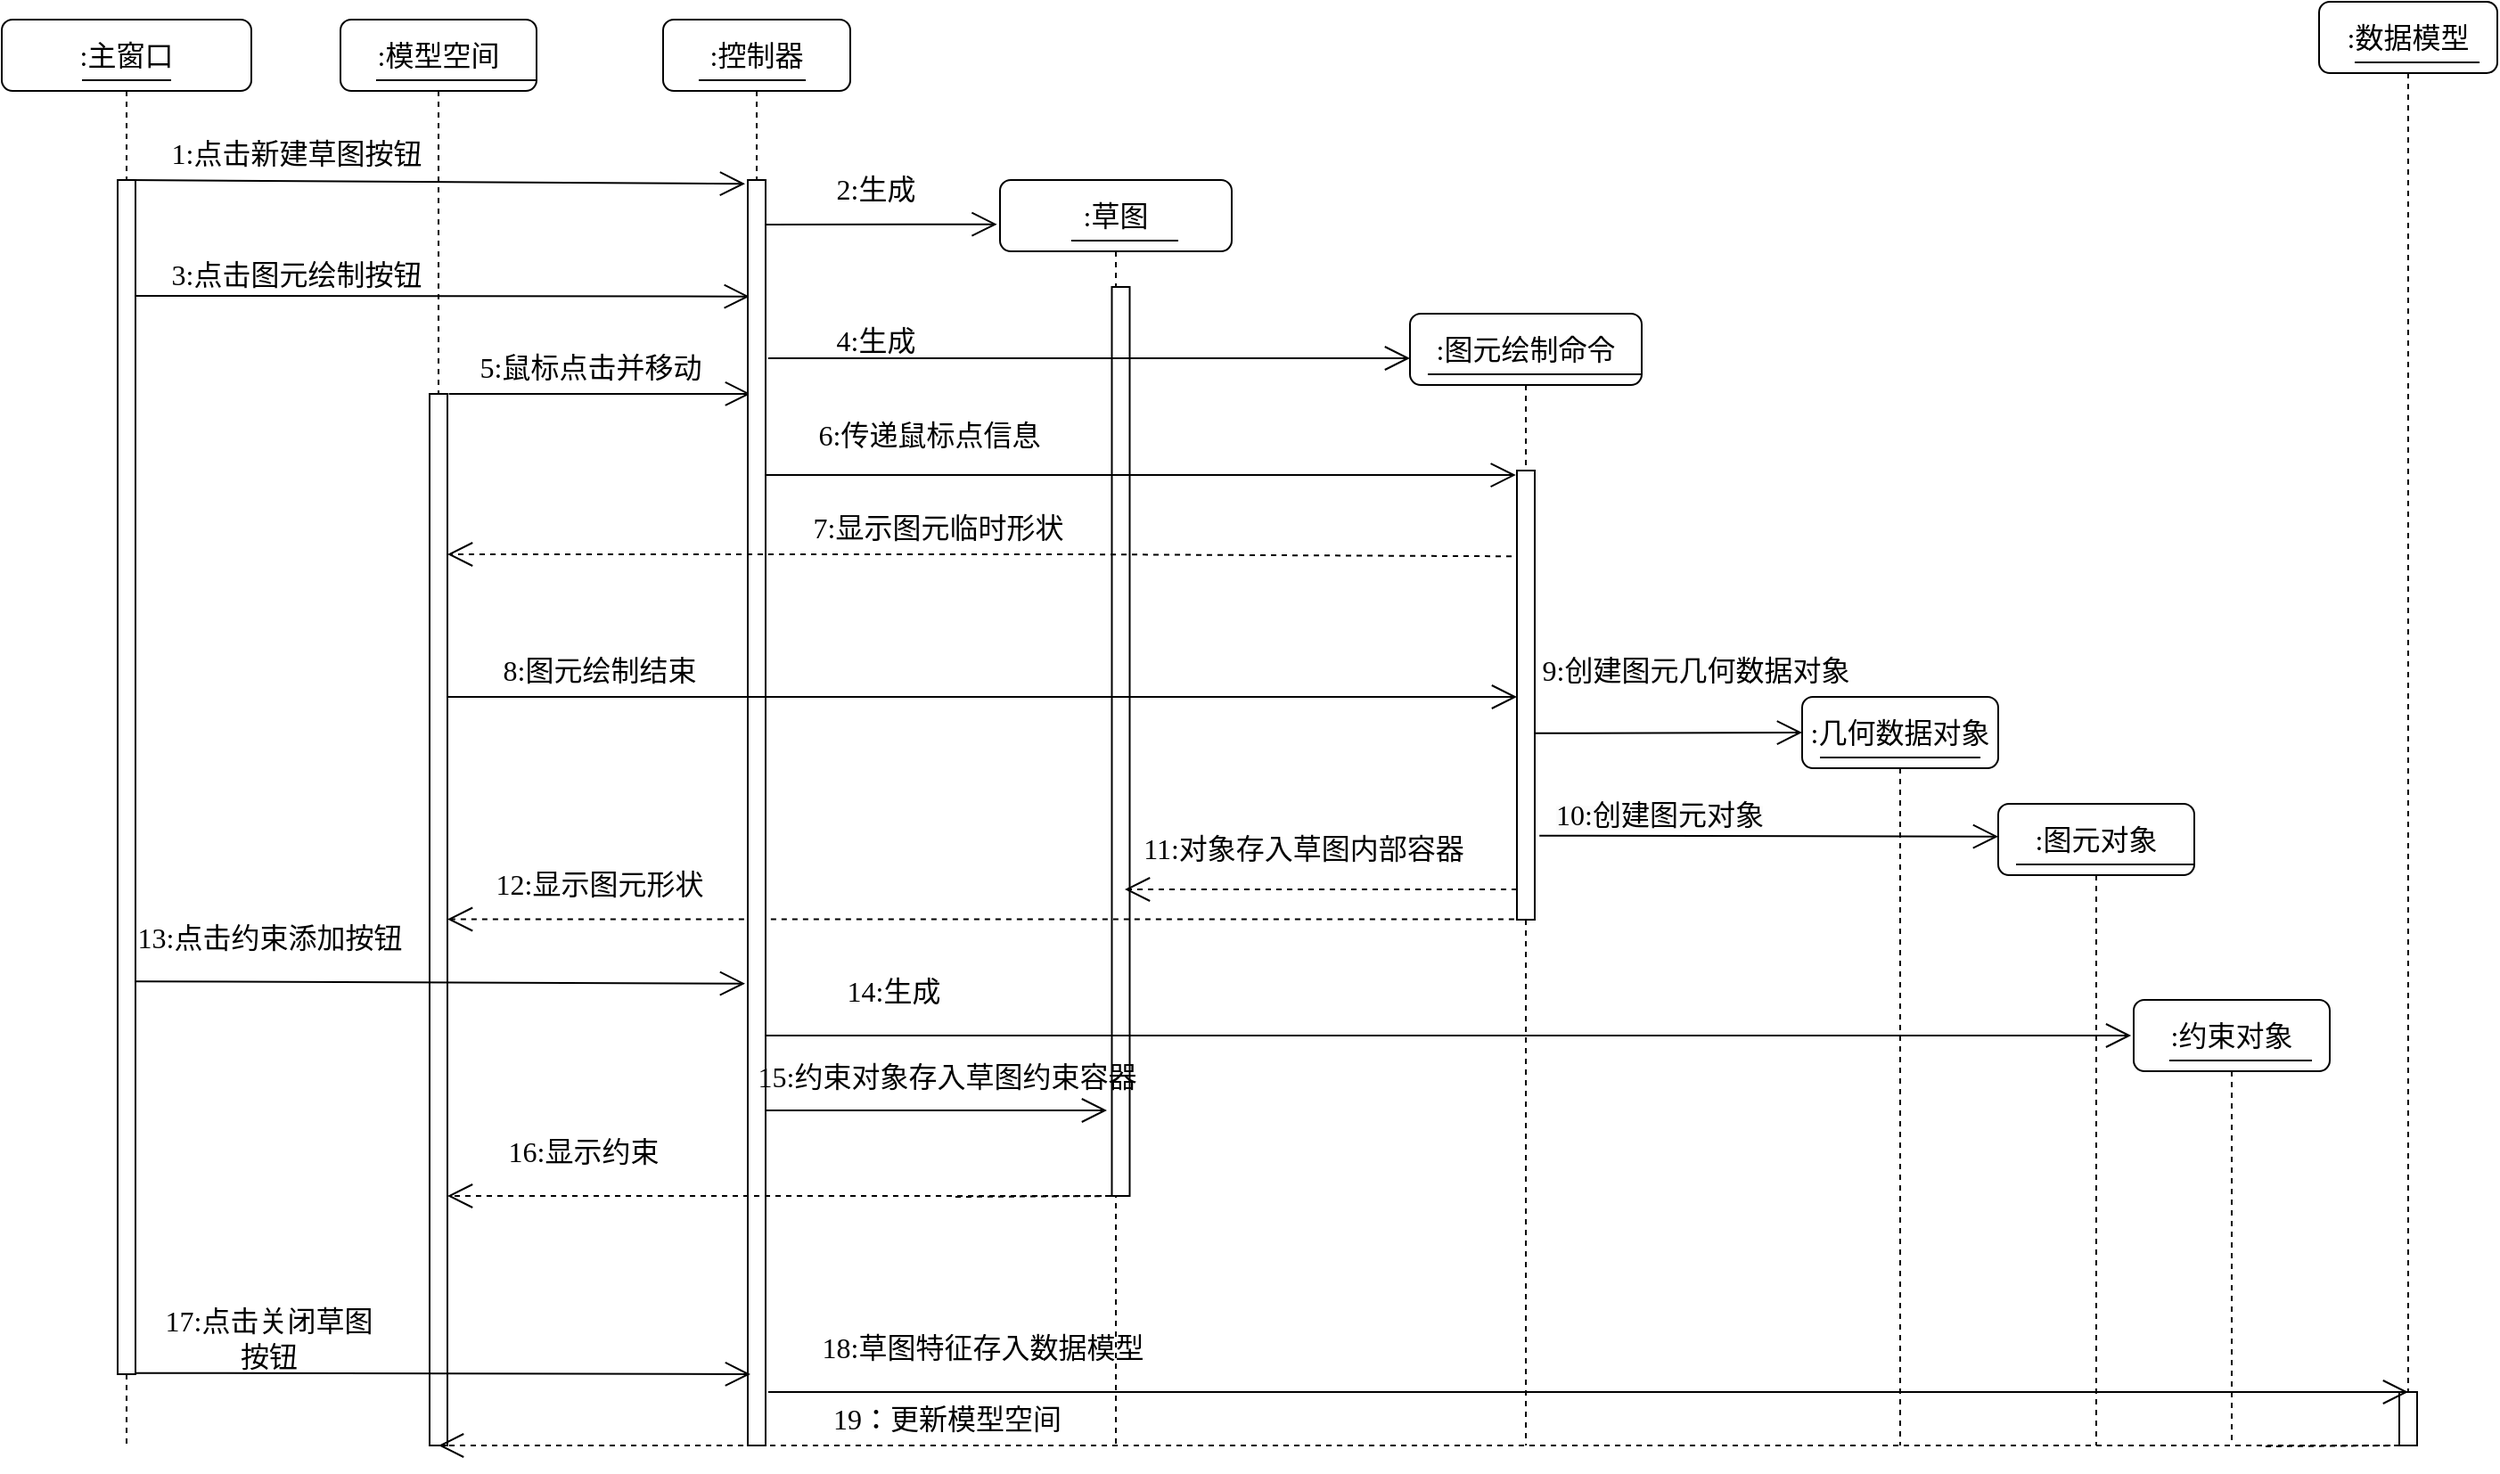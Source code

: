 <mxfile version="22.1.7" type="github">
  <diagram name="第 1 页" id="pxupF_m19sK6GDL_rKMm">
    <mxGraphModel dx="2787" dy="882" grid="1" gridSize="10" guides="1" tooltips="1" connect="1" arrows="1" fold="1" page="1" pageScale="1" pageWidth="827" pageHeight="1169" math="0" shadow="0">
      <root>
        <mxCell id="0" />
        <mxCell id="1" parent="0" />
        <mxCell id="zHRK3XGYiJXSnVPbU2CI-1" value="&lt;font style=&quot;font-size: 16px;&quot; data-font-src=&quot;https://fonts.googleapis.com/css?family=Noto+Sans+Simplified+Chinese&quot; face=&quot;Noto Sans Simplified Chinese&quot;&gt;:模型空间&lt;/font&gt;" style="shape=umlLifeline;perimeter=lifelinePerimeter;whiteSpace=wrap;html=1;container=1;collapsible=0;recursiveResize=0;outlineConnect=0;rounded=1;shadow=0;comic=0;labelBackgroundColor=none;strokeWidth=1;fontFamily=Verdana;fontSize=12;align=center;" parent="1" vertex="1">
          <mxGeometry x="180" y="80" width="110" height="800" as="geometry" />
        </mxCell>
        <mxCell id="zHRK3XGYiJXSnVPbU2CI-2" value="" style="html=1;points=[];perimeter=orthogonalPerimeter;rounded=0;shadow=0;comic=0;labelBackgroundColor=none;strokeWidth=1;fontFamily=Verdana;fontSize=12;align=center;" parent="zHRK3XGYiJXSnVPbU2CI-1" vertex="1">
          <mxGeometry x="50" y="210" width="10" height="590" as="geometry" />
        </mxCell>
        <mxCell id="zHRK3XGYiJXSnVPbU2CI-3" value="" style="line;strokeWidth=1;fillColor=none;align=left;verticalAlign=middle;spacingTop=-1;spacingLeft=3;spacingRight=3;rotatable=0;labelPosition=right;points=[];portConstraint=eastwest;strokeColor=inherit;" parent="zHRK3XGYiJXSnVPbU2CI-1" vertex="1">
          <mxGeometry x="20" y="30" width="90" height="8" as="geometry" />
        </mxCell>
        <mxCell id="zHRK3XGYiJXSnVPbU2CI-4" value="&lt;font style=&quot;font-size: 16px;&quot; data-font-src=&quot;https://fonts.googleapis.com/css?family=Noto+Sans+Simplified+Chinese&quot; face=&quot;Noto Sans Simplified Chinese&quot;&gt;:草图&lt;/font&gt;" style="shape=umlLifeline;perimeter=lifelinePerimeter;whiteSpace=wrap;html=1;container=1;collapsible=0;recursiveResize=0;outlineConnect=0;rounded=1;shadow=0;comic=0;labelBackgroundColor=none;strokeWidth=1;fontFamily=Verdana;fontSize=12;align=center;" parent="1" vertex="1">
          <mxGeometry x="550" y="170" width="130" height="710" as="geometry" />
        </mxCell>
        <mxCell id="zHRK3XGYiJXSnVPbU2CI-5" value="" style="html=1;points=[];perimeter=orthogonalPerimeter;rounded=0;shadow=0;comic=0;labelBackgroundColor=none;strokeWidth=1;fontFamily=Verdana;fontSize=12;align=center;" parent="zHRK3XGYiJXSnVPbU2CI-4" vertex="1">
          <mxGeometry x="62.75" y="60" width="10" height="510" as="geometry" />
        </mxCell>
        <mxCell id="zHRK3XGYiJXSnVPbU2CI-8" value="" style="line;strokeWidth=1;fillColor=none;align=left;verticalAlign=middle;spacingTop=-1;spacingLeft=3;spacingRight=3;rotatable=0;labelPosition=right;points=[];portConstraint=eastwest;strokeColor=inherit;" parent="zHRK3XGYiJXSnVPbU2CI-4" vertex="1">
          <mxGeometry x="40" y="30" width="60" height="8" as="geometry" />
        </mxCell>
        <mxCell id="zHRK3XGYiJXSnVPbU2CI-9" value="&lt;font style=&quot;font-size: 16px;&quot; data-font-src=&quot;https://fonts.googleapis.com/css?family=Noto+Sans+Simplified+Chinese&quot; face=&quot;Noto Sans Simplified Chinese&quot;&gt;:图元绘制命令&lt;/font&gt;" style="shape=umlLifeline;perimeter=lifelinePerimeter;whiteSpace=wrap;html=1;container=1;collapsible=0;recursiveResize=0;outlineConnect=0;rounded=1;shadow=0;comic=0;labelBackgroundColor=none;strokeWidth=1;fontFamily=Verdana;fontSize=12;align=center;" parent="1" vertex="1">
          <mxGeometry x="780" y="245" width="130" height="635" as="geometry" />
        </mxCell>
        <mxCell id="zHRK3XGYiJXSnVPbU2CI-14" value="" style="line;strokeWidth=1;fillColor=none;align=left;verticalAlign=middle;spacingTop=-1;spacingLeft=3;spacingRight=3;rotatable=0;labelPosition=right;points=[];portConstraint=eastwest;strokeColor=inherit;" parent="zHRK3XGYiJXSnVPbU2CI-9" vertex="1">
          <mxGeometry x="10" y="30" width="120" height="8" as="geometry" />
        </mxCell>
        <mxCell id="zHRK3XGYiJXSnVPbU2CI-59" value="" style="html=1;points=[];perimeter=orthogonalPerimeter;rounded=0;shadow=0;comic=0;labelBackgroundColor=none;strokeWidth=1;fontFamily=Verdana;fontSize=12;align=center;" parent="zHRK3XGYiJXSnVPbU2CI-9" vertex="1">
          <mxGeometry x="60" y="88" width="10" height="252" as="geometry" />
        </mxCell>
        <mxCell id="zHRK3XGYiJXSnVPbU2CI-105" value="" style="endArrow=open;endFill=1;endSize=12;html=1;rounded=0;dashed=1;" parent="zHRK3XGYiJXSnVPbU2CI-9" edge="1">
          <mxGeometry width="160" relative="1" as="geometry">
            <mxPoint x="60" y="323" as="sourcePoint" />
            <mxPoint x="-160" y="323" as="targetPoint" />
            <Array as="points" />
          </mxGeometry>
        </mxCell>
        <mxCell id="zHRK3XGYiJXSnVPbU2CI-16" value="&lt;font style=&quot;font-size: 16px;&quot; data-font-src=&quot;https://fonts.googleapis.com/css?family=Noto+Sans+Simplified+Chinese&quot; face=&quot;Noto Sans Simplified Chinese&quot;&gt;:数据模型&lt;/font&gt;" style="shape=umlLifeline;perimeter=lifelinePerimeter;whiteSpace=wrap;html=1;container=1;collapsible=0;recursiveResize=0;outlineConnect=0;rounded=1;shadow=0;comic=0;labelBackgroundColor=none;strokeWidth=1;fontFamily=Verdana;fontSize=12;align=center;" parent="1" vertex="1">
          <mxGeometry x="1290" y="70" width="100" height="810" as="geometry" />
        </mxCell>
        <mxCell id="zHRK3XGYiJXSnVPbU2CI-19" value="" style="line;strokeWidth=1;fillColor=none;align=left;verticalAlign=middle;spacingTop=-1;spacingLeft=3;spacingRight=3;rotatable=0;labelPosition=right;points=[];portConstraint=eastwest;strokeColor=inherit;" parent="zHRK3XGYiJXSnVPbU2CI-16" vertex="1">
          <mxGeometry x="20" y="30" width="70" height="8" as="geometry" />
        </mxCell>
        <mxCell id="hXCvl8qJfIaQPl5y1oBe-2" value="" style="html=1;points=[];perimeter=orthogonalPerimeter;rounded=0;shadow=0;comic=0;labelBackgroundColor=none;strokeWidth=1;fontFamily=Verdana;fontSize=12;align=center;" vertex="1" parent="zHRK3XGYiJXSnVPbU2CI-16">
          <mxGeometry x="45" y="780" width="10" height="30" as="geometry" />
        </mxCell>
        <mxCell id="zHRK3XGYiJXSnVPbU2CI-20" value="&lt;font style=&quot;font-size: 16px;&quot; data-font-src=&quot;https://fonts.googleapis.com/css?family=Noto+Sans+Simplified+Chinese&quot; face=&quot;Noto Sans Simplified Chinese&quot;&gt;:主窗口&lt;/font&gt;" style="shape=umlLifeline;perimeter=lifelinePerimeter;whiteSpace=wrap;html=1;container=1;collapsible=0;recursiveResize=0;outlineConnect=0;rounded=1;shadow=0;comic=0;labelBackgroundColor=none;strokeWidth=1;fontFamily=Verdana;fontSize=12;align=center;" parent="1" vertex="1">
          <mxGeometry x="-10" y="80" width="140" height="800" as="geometry" />
        </mxCell>
        <mxCell id="zHRK3XGYiJXSnVPbU2CI-21" value="" style="html=1;points=[];perimeter=orthogonalPerimeter;rounded=0;shadow=0;comic=0;labelBackgroundColor=none;strokeWidth=1;fontFamily=Verdana;fontSize=12;align=center;" parent="zHRK3XGYiJXSnVPbU2CI-20" vertex="1">
          <mxGeometry x="65" y="90" width="10" height="670" as="geometry" />
        </mxCell>
        <mxCell id="zHRK3XGYiJXSnVPbU2CI-22" value="" style="line;strokeWidth=1;fillColor=none;align=left;verticalAlign=middle;spacingTop=-1;spacingLeft=3;spacingRight=3;rotatable=0;labelPosition=right;points=[];portConstraint=eastwest;strokeColor=inherit;" parent="zHRK3XGYiJXSnVPbU2CI-20" vertex="1">
          <mxGeometry x="45" y="30" width="50" height="8" as="geometry" />
        </mxCell>
        <mxCell id="zHRK3XGYiJXSnVPbU2CI-35" value="" style="endArrow=open;endFill=1;endSize=12;html=1;rounded=0;entryX=-0.15;entryY=0.003;entryDx=0;entryDy=0;entryPerimeter=0;exitX=0.5;exitY=0;exitDx=0;exitDy=0;exitPerimeter=0;" parent="1" source="zHRK3XGYiJXSnVPbU2CI-21" target="zHRK3XGYiJXSnVPbU2CI-87" edge="1">
          <mxGeometry width="160" relative="1" as="geometry">
            <mxPoint x="70" y="160" as="sourcePoint" />
            <mxPoint x="190" y="280" as="targetPoint" />
          </mxGeometry>
        </mxCell>
        <mxCell id="zHRK3XGYiJXSnVPbU2CI-39" value="&lt;font style=&quot;font-size: 16px;&quot; face=&quot;Noto Sans Simplified Chinese&quot;&gt;3:点击图元绘制按钮&lt;/font&gt;" style="text;html=1;align=center;verticalAlign=middle;resizable=0;points=[];autosize=1;strokeColor=none;fillColor=none;" parent="1" vertex="1">
          <mxGeometry x="75" y="208" width="160" height="30" as="geometry" />
        </mxCell>
        <mxCell id="zHRK3XGYiJXSnVPbU2CI-58" value="" style="endArrow=open;endFill=1;endSize=12;html=1;rounded=0;entryX=0.09;entryY=0.092;entryDx=0;entryDy=0;entryPerimeter=0;exitX=0.96;exitY=0.097;exitDx=0;exitDy=0;exitPerimeter=0;" parent="1" source="zHRK3XGYiJXSnVPbU2CI-21" target="zHRK3XGYiJXSnVPbU2CI-87" edge="1">
          <mxGeometry width="160" relative="1" as="geometry">
            <mxPoint x="70" y="235" as="sourcePoint" />
            <mxPoint x="400" y="190" as="targetPoint" />
          </mxGeometry>
        </mxCell>
        <mxCell id="zHRK3XGYiJXSnVPbU2CI-60" value="" style="endArrow=open;endFill=1;endSize=12;html=1;rounded=0;exitX=1.08;exitY=0;exitDx=0;exitDy=0;exitPerimeter=0;entryX=0.15;entryY=0.169;entryDx=0;entryDy=0;entryPerimeter=0;" parent="1" source="zHRK3XGYiJXSnVPbU2CI-2" target="zHRK3XGYiJXSnVPbU2CI-87" edge="1">
          <mxGeometry width="160" relative="1" as="geometry">
            <mxPoint x="320" y="310" as="sourcePoint" />
            <mxPoint x="359" y="363" as="targetPoint" />
          </mxGeometry>
        </mxCell>
        <mxCell id="zHRK3XGYiJXSnVPbU2CI-42" value="&lt;font style=&quot;font-size: 16px;&quot; data-font-src=&quot;https://fonts.googleapis.com/css?family=Noto+Sans+Simplified+Chinese&quot; face=&quot;Noto Sans Simplified Chinese&quot;&gt;9:创建图元几何数据对象&lt;/font&gt;" style="text;html=1;align=center;verticalAlign=middle;resizable=0;points=[];autosize=1;strokeColor=none;fillColor=none;" parent="1" vertex="1">
          <mxGeometry x="840" y="430" width="200" height="30" as="geometry" />
        </mxCell>
        <mxCell id="zHRK3XGYiJXSnVPbU2CI-41" value="&lt;font style=&quot;font-size: 16px;&quot; face=&quot;Noto Sans Simplified Chinese&quot;&gt;8:图元绘制结束&lt;/font&gt;" style="text;html=1;align=center;verticalAlign=middle;resizable=0;points=[];autosize=1;strokeColor=none;fillColor=none;" parent="1" vertex="1">
          <mxGeometry x="260" y="430" width="130" height="30" as="geometry" />
        </mxCell>
        <mxCell id="zHRK3XGYiJXSnVPbU2CI-65" value="&lt;font style=&quot;font-size: 16px;&quot; data-font-src=&quot;https://fonts.googleapis.com/css?family=Noto+Sans+Simplified+Chinese&quot; face=&quot;Noto Sans Simplified Chinese&quot;&gt;:图元对象&lt;/font&gt;" style="shape=umlLifeline;perimeter=lifelinePerimeter;whiteSpace=wrap;html=1;container=1;collapsible=0;recursiveResize=0;outlineConnect=0;rounded=1;shadow=0;comic=0;labelBackgroundColor=none;strokeWidth=1;fontFamily=Verdana;fontSize=12;align=center;" parent="1" vertex="1">
          <mxGeometry x="1110" y="520" width="110" height="360" as="geometry" />
        </mxCell>
        <mxCell id="zHRK3XGYiJXSnVPbU2CI-67" value="" style="line;strokeWidth=1;fillColor=none;align=left;verticalAlign=middle;spacingTop=-1;spacingLeft=3;spacingRight=3;rotatable=0;labelPosition=right;points=[];portConstraint=eastwest;strokeColor=inherit;" parent="zHRK3XGYiJXSnVPbU2CI-65" vertex="1">
          <mxGeometry x="10" y="30" width="100" height="8" as="geometry" />
        </mxCell>
        <mxCell id="zHRK3XGYiJXSnVPbU2CI-74" value="&lt;font style=&quot;font-size: 16px;&quot; data-font-src=&quot;https://fonts.googleapis.com/css?family=Noto+Sans+Simplified+Chinese&quot; face=&quot;Noto Sans Simplified Chinese&quot;&gt;:几何数据对象&lt;/font&gt;" style="shape=umlLifeline;perimeter=lifelinePerimeter;whiteSpace=wrap;html=1;container=1;collapsible=0;recursiveResize=0;outlineConnect=0;rounded=1;shadow=0;comic=0;labelBackgroundColor=none;strokeWidth=1;fontFamily=Verdana;fontSize=12;align=center;" parent="1" vertex="1">
          <mxGeometry x="1000" y="460" width="110" height="420" as="geometry" />
        </mxCell>
        <mxCell id="zHRK3XGYiJXSnVPbU2CI-75" value="" style="line;strokeWidth=1;fillColor=none;align=left;verticalAlign=middle;spacingTop=-1;spacingLeft=3;spacingRight=3;rotatable=0;labelPosition=right;points=[];portConstraint=eastwest;strokeColor=inherit;" parent="zHRK3XGYiJXSnVPbU2CI-74" vertex="1">
          <mxGeometry x="10" y="30" width="90" height="8" as="geometry" />
        </mxCell>
        <mxCell id="zHRK3XGYiJXSnVPbU2CI-77" value="" style="endArrow=open;endFill=1;endSize=12;html=1;rounded=0;exitX=-0.156;exitY=0.999;exitDx=0;exitDy=0;exitPerimeter=0;dashed=1;" parent="1" source="zHRK3XGYiJXSnVPbU2CI-59" target="zHRK3XGYiJXSnVPbU2CI-2" edge="1">
          <mxGeometry width="160" relative="1" as="geometry">
            <mxPoint x="728.0" y="558.792" as="sourcePoint" />
            <mxPoint x="320.0" y="562.6" as="targetPoint" />
            <Array as="points" />
          </mxGeometry>
        </mxCell>
        <mxCell id="zHRK3XGYiJXSnVPbU2CI-78" value="&lt;font style=&quot;font-size: 16px;&quot; data-font-src=&quot;https://fonts.googleapis.com/css?family=Noto+Sans+Simplified+Chinese&quot; face=&quot;Noto Sans Simplified Chinese&quot;&gt;12:显示图元形状&lt;/font&gt;" style="text;html=1;align=center;verticalAlign=middle;resizable=0;points=[];autosize=1;strokeColor=none;fillColor=none;" parent="1" vertex="1">
          <mxGeometry x="255" y="550" width="140" height="30" as="geometry" />
        </mxCell>
        <mxCell id="zHRK3XGYiJXSnVPbU2CI-86" value="&lt;font style=&quot;font-size: 16px;&quot; data-font-src=&quot;https://fonts.googleapis.com/css?family=Noto+Sans+Simplified+Chinese&quot; face=&quot;Noto Sans Simplified Chinese&quot;&gt;:控制器&lt;/font&gt;" style="shape=umlLifeline;perimeter=lifelinePerimeter;whiteSpace=wrap;html=1;container=1;collapsible=0;recursiveResize=0;outlineConnect=0;rounded=1;shadow=0;comic=0;labelBackgroundColor=none;strokeWidth=1;fontFamily=Verdana;fontSize=12;align=center;" parent="1" vertex="1">
          <mxGeometry x="361" y="80" width="105" height="800" as="geometry" />
        </mxCell>
        <mxCell id="zHRK3XGYiJXSnVPbU2CI-87" value="" style="html=1;points=[];perimeter=orthogonalPerimeter;rounded=0;shadow=0;comic=0;labelBackgroundColor=none;strokeWidth=1;fontFamily=Verdana;fontSize=12;align=center;" parent="zHRK3XGYiJXSnVPbU2CI-86" vertex="1">
          <mxGeometry x="47.5" y="90" width="10" height="710" as="geometry" />
        </mxCell>
        <mxCell id="zHRK3XGYiJXSnVPbU2CI-91" value="" style="line;strokeWidth=1;fillColor=none;align=left;verticalAlign=middle;spacingTop=-1;spacingLeft=3;spacingRight=3;rotatable=0;labelPosition=right;points=[];portConstraint=eastwest;strokeColor=inherit;" parent="zHRK3XGYiJXSnVPbU2CI-86" vertex="1">
          <mxGeometry x="20" y="30" width="60" height="8" as="geometry" />
        </mxCell>
        <mxCell id="zHRK3XGYiJXSnVPbU2CI-92" value="" style="endArrow=open;endFill=1;endSize=12;html=1;rounded=0;entryX=-0.013;entryY=0.035;entryDx=0;entryDy=0;entryPerimeter=0;" parent="zHRK3XGYiJXSnVPbU2CI-86" target="zHRK3XGYiJXSnVPbU2CI-4" edge="1">
          <mxGeometry width="160" relative="1" as="geometry">
            <mxPoint x="58" y="115" as="sourcePoint" />
            <mxPoint x="108" y="110" as="targetPoint" />
          </mxGeometry>
        </mxCell>
        <mxCell id="zHRK3XGYiJXSnVPbU2CI-109" value="" style="endArrow=open;endFill=1;endSize=12;html=1;rounded=0;entryX=-0.013;entryY=0.08;entryDx=0;entryDy=0;entryPerimeter=0;" parent="zHRK3XGYiJXSnVPbU2CI-86" target="zHRK3XGYiJXSnVPbU2CI-107" edge="1">
          <mxGeometry width="160" relative="1" as="geometry">
            <mxPoint x="57.5" y="570" as="sourcePoint" />
            <mxPoint x="1109" y="560" as="targetPoint" />
          </mxGeometry>
        </mxCell>
        <mxCell id="zHRK3XGYiJXSnVPbU2CI-112" value="" style="endArrow=open;endFill=1;endSize=12;html=1;rounded=0;" parent="zHRK3XGYiJXSnVPbU2CI-86" edge="1">
          <mxGeometry width="160" relative="1" as="geometry">
            <mxPoint x="57.5" y="612" as="sourcePoint" />
            <mxPoint x="249" y="612" as="targetPoint" />
          </mxGeometry>
        </mxCell>
        <mxCell id="zHRK3XGYiJXSnVPbU2CI-98" value="&lt;font data-font-src=&quot;https://fonts.googleapis.com/css?family=Noto+Sans+Simplified+Chinese&quot; face=&quot;Noto Sans Simplified Chinese&quot; style=&quot;font-size: 16px;&quot;&gt;4:生成&lt;/font&gt;" style="text;html=1;align=center;verticalAlign=middle;resizable=0;points=[];autosize=1;strokeColor=none;fillColor=none;" parent="1" vertex="1">
          <mxGeometry x="445" y="245" width="70" height="30" as="geometry" />
        </mxCell>
        <mxCell id="zHRK3XGYiJXSnVPbU2CI-61" value="" style="endArrow=open;endFill=1;endSize=12;html=1;rounded=0;exitX=-0.3;exitY=0.191;exitDx=0;exitDy=0;exitPerimeter=0;dashed=1;" parent="1" source="zHRK3XGYiJXSnVPbU2CI-59" edge="1">
          <mxGeometry width="160" relative="1" as="geometry">
            <mxPoint x="745" y="380" as="sourcePoint" />
            <mxPoint x="240" y="380" as="targetPoint" />
            <Array as="points">
              <mxPoint x="590" y="380" />
            </Array>
          </mxGeometry>
        </mxCell>
        <mxCell id="zHRK3XGYiJXSnVPbU2CI-63" value="&lt;font style=&quot;font-size: 16px;&quot; data-font-src=&quot;https://fonts.googleapis.com/css?family=Noto+Sans+Simplified+Chinese&quot; face=&quot;Noto Sans Simplified Chinese&quot;&gt;7:显示图元临时形状&lt;/font&gt;" style="text;html=1;align=center;verticalAlign=middle;resizable=0;points=[];autosize=1;strokeColor=none;fillColor=none;" parent="1" vertex="1">
          <mxGeometry x="435" y="350" width="160" height="30" as="geometry" />
        </mxCell>
        <mxCell id="zHRK3XGYiJXSnVPbU2CI-107" value="&lt;font style=&quot;font-size: 16px;&quot; face=&quot;Noto Sans Simplified Chinese&quot;&gt;:约束对象&lt;/font&gt;" style="shape=umlLifeline;perimeter=lifelinePerimeter;whiteSpace=wrap;html=1;container=1;collapsible=0;recursiveResize=0;outlineConnect=0;rounded=1;shadow=0;comic=0;labelBackgroundColor=none;strokeWidth=1;fontFamily=Verdana;fontSize=12;align=center;" parent="1" vertex="1">
          <mxGeometry x="1186" y="630" width="110" height="250" as="geometry" />
        </mxCell>
        <mxCell id="zHRK3XGYiJXSnVPbU2CI-108" value="" style="line;strokeWidth=1;fillColor=none;align=left;verticalAlign=middle;spacingTop=-1;spacingLeft=3;spacingRight=3;rotatable=0;labelPosition=right;points=[];portConstraint=eastwest;strokeColor=inherit;" parent="zHRK3XGYiJXSnVPbU2CI-107" vertex="1">
          <mxGeometry x="20" y="30" width="80" height="8" as="geometry" />
        </mxCell>
        <mxCell id="zHRK3XGYiJXSnVPbU2CI-110" value="&lt;font style=&quot;font-size: 16px;&quot; data-font-src=&quot;https://fonts.googleapis.com/css?family=Noto+Sans+Simplified+Chinese&quot; face=&quot;Noto Sans Simplified Chinese&quot;&gt;14:生成&lt;/font&gt;" style="text;html=1;align=center;verticalAlign=middle;resizable=0;points=[];autosize=1;strokeColor=none;fillColor=none;" parent="1" vertex="1">
          <mxGeometry x="450" y="610" width="80" height="30" as="geometry" />
        </mxCell>
        <mxCell id="zHRK3XGYiJXSnVPbU2CI-117" value="" style="endArrow=open;endFill=1;endSize=12;html=1;rounded=0;dashed=1;" parent="1" edge="1">
          <mxGeometry width="160" relative="1" as="geometry">
            <mxPoint x="525" y="740.5" as="sourcePoint" />
            <mxPoint x="240" y="740" as="targetPoint" />
            <Array as="points">
              <mxPoint x="620" y="740" />
            </Array>
          </mxGeometry>
        </mxCell>
        <mxCell id="zHRK3XGYiJXSnVPbU2CI-118" value="&lt;font style=&quot;font-size: 16px;&quot; data-font-src=&quot;https://fonts.googleapis.com/css?family=Noto+Sans+Simplified+Chinese&quot; face=&quot;Noto Sans Simplified Chinese&quot;&gt;16:显示约束&lt;/font&gt;" style="text;html=1;align=center;verticalAlign=middle;resizable=0;points=[];autosize=1;strokeColor=none;fillColor=none;" parent="1" vertex="1">
          <mxGeometry x="261" y="700" width="110" height="30" as="geometry" />
        </mxCell>
        <mxCell id="zHRK3XGYiJXSnVPbU2CI-121" value="&lt;font style=&quot;font-size: 16px;&quot; data-font-src=&quot;https://fonts.googleapis.com/css?family=Noto+Sans+Simplified+Chinese&quot; face=&quot;Noto Sans Simplified Chinese&quot;&gt;18:草图特征存入数据模型&lt;/font&gt;" style="text;html=1;align=center;verticalAlign=middle;resizable=0;points=[];autosize=1;strokeColor=none;fillColor=none;" parent="1" vertex="1">
          <mxGeometry x="435" y="810" width="210" height="30" as="geometry" />
        </mxCell>
        <mxCell id="zHRK3XGYiJXSnVPbU2CI-36" value="&lt;font style=&quot;font-size: 16px;&quot; data-font-src=&quot;https://fonts.googleapis.com/css?family=Noto+Sans+Simplified+Chinese&quot; face=&quot;Noto Sans Simplified Chinese&quot;&gt;1:点击新建草图按钮&lt;/font&gt;" style="text;html=1;align=center;verticalAlign=middle;resizable=0;points=[];autosize=1;strokeColor=none;fillColor=none;" parent="1" vertex="1">
          <mxGeometry x="75" y="140" width="160" height="30" as="geometry" />
        </mxCell>
        <mxCell id="zHRK3XGYiJXSnVPbU2CI-93" value="&lt;font style=&quot;font-size: 16px;&quot; data-font-src=&quot;https://fonts.googleapis.com/css?family=Noto+Sans+Simplified+Chinese&quot; face=&quot;Noto Sans Simplified Chinese&quot;&gt;2:生成&lt;/font&gt;" style="text;html=1;align=center;verticalAlign=middle;resizable=0;points=[];autosize=1;strokeColor=none;fillColor=none;" parent="1" vertex="1">
          <mxGeometry x="445" y="160" width="70" height="30" as="geometry" />
        </mxCell>
        <mxCell id="zHRK3XGYiJXSnVPbU2CI-96" value="" style="endArrow=open;endFill=1;endSize=12;html=1;rounded=0;" parent="1" edge="1">
          <mxGeometry width="160" relative="1" as="geometry">
            <mxPoint x="420" y="270" as="sourcePoint" />
            <mxPoint x="780" y="270" as="targetPoint" />
          </mxGeometry>
        </mxCell>
        <mxCell id="Ojc-O68Cv-DJpuqxMeqM-2" value="&lt;font style=&quot;font-size: 16px;&quot; data-font-src=&quot;https://fonts.googleapis.com/css?family=Noto+Sans+Simplified+Chinese&quot; face=&quot;Noto Sans Simplified Chinese&quot;&gt;5:鼠标点击并移动&lt;/font&gt;" style="text;html=1;align=center;verticalAlign=middle;resizable=0;points=[];autosize=1;strokeColor=none;fillColor=none;" parent="1" vertex="1">
          <mxGeometry x="245" y="260" width="150" height="30" as="geometry" />
        </mxCell>
        <mxCell id="zHRK3XGYiJXSnVPbU2CI-99" value="" style="endArrow=open;endFill=1;endSize=12;html=1;rounded=0;entryX=-0.06;entryY=0.01;entryDx=0;entryDy=0;entryPerimeter=0;" parent="1" source="zHRK3XGYiJXSnVPbU2CI-87" target="zHRK3XGYiJXSnVPbU2CI-59" edge="1">
          <mxGeometry width="160" relative="1" as="geometry">
            <mxPoint x="490" y="340" as="sourcePoint" />
            <mxPoint x="692.5" y="340" as="targetPoint" />
          </mxGeometry>
        </mxCell>
        <mxCell id="zHRK3XGYiJXSnVPbU2CI-100" value="&lt;font style=&quot;font-size: 16px;&quot; data-font-src=&quot;https://fonts.googleapis.com/css?family=Noto+Sans+Simplified+Chinese&quot; face=&quot;Noto Sans Simplified Chinese&quot;&gt;6:传递鼠标点信息&lt;/font&gt;" style="text;html=1;align=center;verticalAlign=middle;resizable=0;points=[];autosize=1;strokeColor=none;fillColor=none;" parent="1" vertex="1">
          <mxGeometry x="435" y="298" width="150" height="30" as="geometry" />
        </mxCell>
        <mxCell id="zHRK3XGYiJXSnVPbU2CI-73" value="" style="endArrow=open;endFill=1;endSize=12;html=1;rounded=0;entryX=0;entryY=0.051;entryDx=0;entryDy=0;entryPerimeter=0;exitX=1.26;exitY=0.813;exitDx=0;exitDy=0;exitPerimeter=0;" parent="1" source="zHRK3XGYiJXSnVPbU2CI-59" target="zHRK3XGYiJXSnVPbU2CI-65" edge="1">
          <mxGeometry width="160" relative="1" as="geometry">
            <mxPoint x="850" y="531" as="sourcePoint" />
            <mxPoint x="890" y="525" as="targetPoint" />
          </mxGeometry>
        </mxCell>
        <mxCell id="zHRK3XGYiJXSnVPbU2CI-120" value="" style="endArrow=open;endFill=1;endSize=12;html=1;rounded=0;" parent="1" edge="1">
          <mxGeometry width="160" relative="1" as="geometry">
            <mxPoint x="420" y="850" as="sourcePoint" />
            <mxPoint x="1340" y="850" as="targetPoint" />
          </mxGeometry>
        </mxCell>
        <mxCell id="Ojc-O68Cv-DJpuqxMeqM-4" value="" style="endArrow=open;endFill=1;endSize=12;html=1;rounded=0;exitX=1.04;exitY=0.999;exitDx=0;exitDy=0;exitPerimeter=0;" parent="1" source="zHRK3XGYiJXSnVPbU2CI-21" edge="1">
          <mxGeometry width="160" relative="1" as="geometry">
            <mxPoint x="80" y="930" as="sourcePoint" />
            <mxPoint x="410" y="840" as="targetPoint" />
          </mxGeometry>
        </mxCell>
        <mxCell id="zHRK3XGYiJXSnVPbU2CI-64" value="" style="endArrow=open;endFill=1;endSize=12;html=1;rounded=0;" parent="1" edge="1">
          <mxGeometry width="160" relative="1" as="geometry">
            <mxPoint x="240" y="460" as="sourcePoint" />
            <mxPoint x="840" y="460" as="targetPoint" />
          </mxGeometry>
        </mxCell>
        <mxCell id="zHRK3XGYiJXSnVPbU2CI-104" value="" style="endArrow=open;endFill=1;endSize=12;html=1;rounded=0;entryX=-0.15;entryY=0.635;entryDx=0;entryDy=0;entryPerimeter=0;exitX=1.04;exitY=0.671;exitDx=0;exitDy=0;exitPerimeter=0;" parent="1" source="zHRK3XGYiJXSnVPbU2CI-21" target="zHRK3XGYiJXSnVPbU2CI-87" edge="1">
          <mxGeometry width="160" relative="1" as="geometry">
            <mxPoint x="80" y="620" as="sourcePoint" />
            <mxPoint x="316" y="620" as="targetPoint" />
          </mxGeometry>
        </mxCell>
        <mxCell id="zHRK3XGYiJXSnVPbU2CI-103" value="" style="endArrow=open;endFill=1;endSize=12;html=1;rounded=0;exitX=1.02;exitY=0.585;exitDx=0;exitDy=0;exitPerimeter=0;" parent="1" source="zHRK3XGYiJXSnVPbU2CI-59" edge="1">
          <mxGeometry width="160" relative="1" as="geometry">
            <mxPoint x="840" y="484.5" as="sourcePoint" />
            <mxPoint x="1000" y="480" as="targetPoint" />
          </mxGeometry>
        </mxCell>
        <mxCell id="zHRK3XGYiJXSnVPbU2CI-106" value="&lt;font style=&quot;font-size: 16px;&quot; data-font-src=&quot;https://fonts.googleapis.com/css?family=Noto+Sans+Simplified+Chinese&quot; face=&quot;Noto Sans Simplified Chinese&quot;&gt;11:对象存入草图内部容器&lt;/font&gt;" style="text;html=1;align=center;verticalAlign=middle;resizable=0;points=[];autosize=1;strokeColor=none;fillColor=none;" parent="1" vertex="1">
          <mxGeometry x="615" y="530" width="210" height="30" as="geometry" />
        </mxCell>
        <mxCell id="Ojc-O68Cv-DJpuqxMeqM-7" value="&lt;span style=&quot;color: rgb(0, 0, 0); font-style: normal; font-variant-ligatures: normal; font-variant-caps: normal; font-weight: 400; letter-spacing: normal; orphans: 2; text-align: center; text-indent: 0px; text-transform: none; widows: 2; word-spacing: 0px; -webkit-text-stroke-width: 0px; background-color: rgb(251, 251, 251); text-decoration-thickness: initial; text-decoration-style: initial; text-decoration-color: initial; float: none; display: inline !important;&quot;&gt;&lt;font style=&quot;font-size: 16px;&quot; data-font-src=&quot;https://fonts.googleapis.com/css?family=Noto+Sans+Simplified+Chinese&quot; face=&quot;Noto Sans Simplified Chinese&quot;&gt;10:创建图元对象&lt;/font&gt;&lt;/span&gt;" style="text;whiteSpace=wrap;html=1;" parent="1" vertex="1">
          <mxGeometry x="860" y="510" width="160" height="40" as="geometry" />
        </mxCell>
        <mxCell id="zHRK3XGYiJXSnVPbU2CI-113" value="&lt;font style=&quot;font-size: 16px;&quot; face=&quot;Noto Sans Simplified Chinese&quot;&gt;15:约束对象存入草图约束容器&lt;/font&gt;" style="text;html=1;align=center;verticalAlign=middle;resizable=0;points=[];autosize=1;strokeColor=none;fillColor=none;" parent="1" vertex="1">
          <mxGeometry x="400" y="658" width="240" height="30" as="geometry" />
        </mxCell>
        <mxCell id="zHRK3XGYiJXSnVPbU2CI-45" value="&lt;font style=&quot;font-size: 16px;&quot; data-font-src=&quot;https://fonts.googleapis.com/css?family=Noto+Sans+Simplified+Chinese&quot; face=&quot;Noto Sans Simplified Chinese&quot;&gt;13:点击约束添加按钮&lt;/font&gt;" style="text;html=1;align=center;verticalAlign=middle;resizable=0;points=[];autosize=1;strokeColor=none;fillColor=none;" parent="1" vertex="1">
          <mxGeometry x="55" y="580" width="170" height="30" as="geometry" />
        </mxCell>
        <mxCell id="zHRK3XGYiJXSnVPbU2CI-44" value="&lt;font style=&quot;font-size: 16px;&quot; data-font-src=&quot;https://fonts.googleapis.com/css?family=Noto+Sans+Simplified+Chinese&quot; face=&quot;Noto Sans Simplified Chinese&quot;&gt;17:点击关闭草图按钮&lt;/font&gt;" style="text;html=1;strokeColor=none;fillColor=none;align=center;verticalAlign=middle;whiteSpace=wrap;rounded=0;" parent="1" vertex="1">
          <mxGeometry x="80" y="810" width="120" height="20" as="geometry" />
        </mxCell>
        <mxCell id="hXCvl8qJfIaQPl5y1oBe-3" value="" style="endArrow=open;endFill=1;endSize=12;html=1;rounded=0;dashed=1;" edge="1" parent="1" target="zHRK3XGYiJXSnVPbU2CI-1">
          <mxGeometry width="160" relative="1" as="geometry">
            <mxPoint x="1260" y="880.5" as="sourcePoint" />
            <mxPoint x="970" y="880" as="targetPoint" />
            <Array as="points">
              <mxPoint x="1340" y="880" />
            </Array>
          </mxGeometry>
        </mxCell>
        <mxCell id="hXCvl8qJfIaQPl5y1oBe-4" value="&lt;font style=&quot;font-size: 16px;&quot; data-font-src=&quot;https://fonts.googleapis.com/css?family=Noto+Sans+Simplified+Chinese&quot; face=&quot;Noto Sans Simplified Chinese&quot;&gt;19：更新模型空间&lt;/font&gt;" style="text;html=1;align=center;verticalAlign=middle;resizable=0;points=[];autosize=1;strokeColor=none;fillColor=none;" vertex="1" parent="1">
          <mxGeometry x="445" y="850" width="150" height="30" as="geometry" />
        </mxCell>
      </root>
    </mxGraphModel>
  </diagram>
</mxfile>
